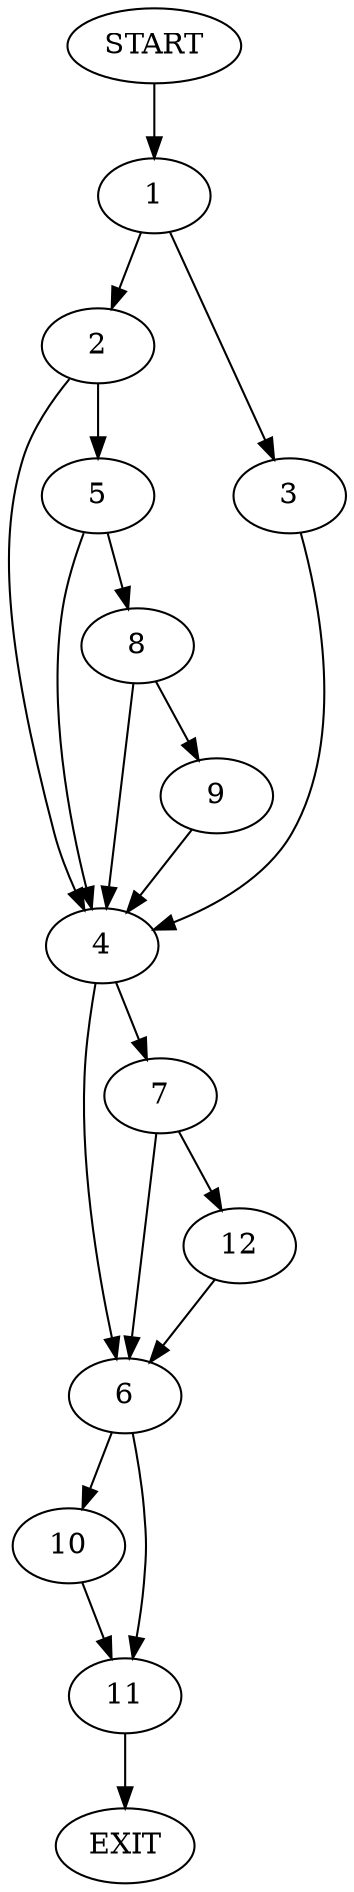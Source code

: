 digraph {
0 [label="START"]
13 [label="EXIT"]
0 -> 1
1 -> 2
1 -> 3
3 -> 4
2 -> 4
2 -> 5
4 -> 6
4 -> 7
5 -> 8
5 -> 4
8 -> 9
8 -> 4
9 -> 4
6 -> 10
6 -> 11
7 -> 12
7 -> 6
12 -> 6
10 -> 11
11 -> 13
}
